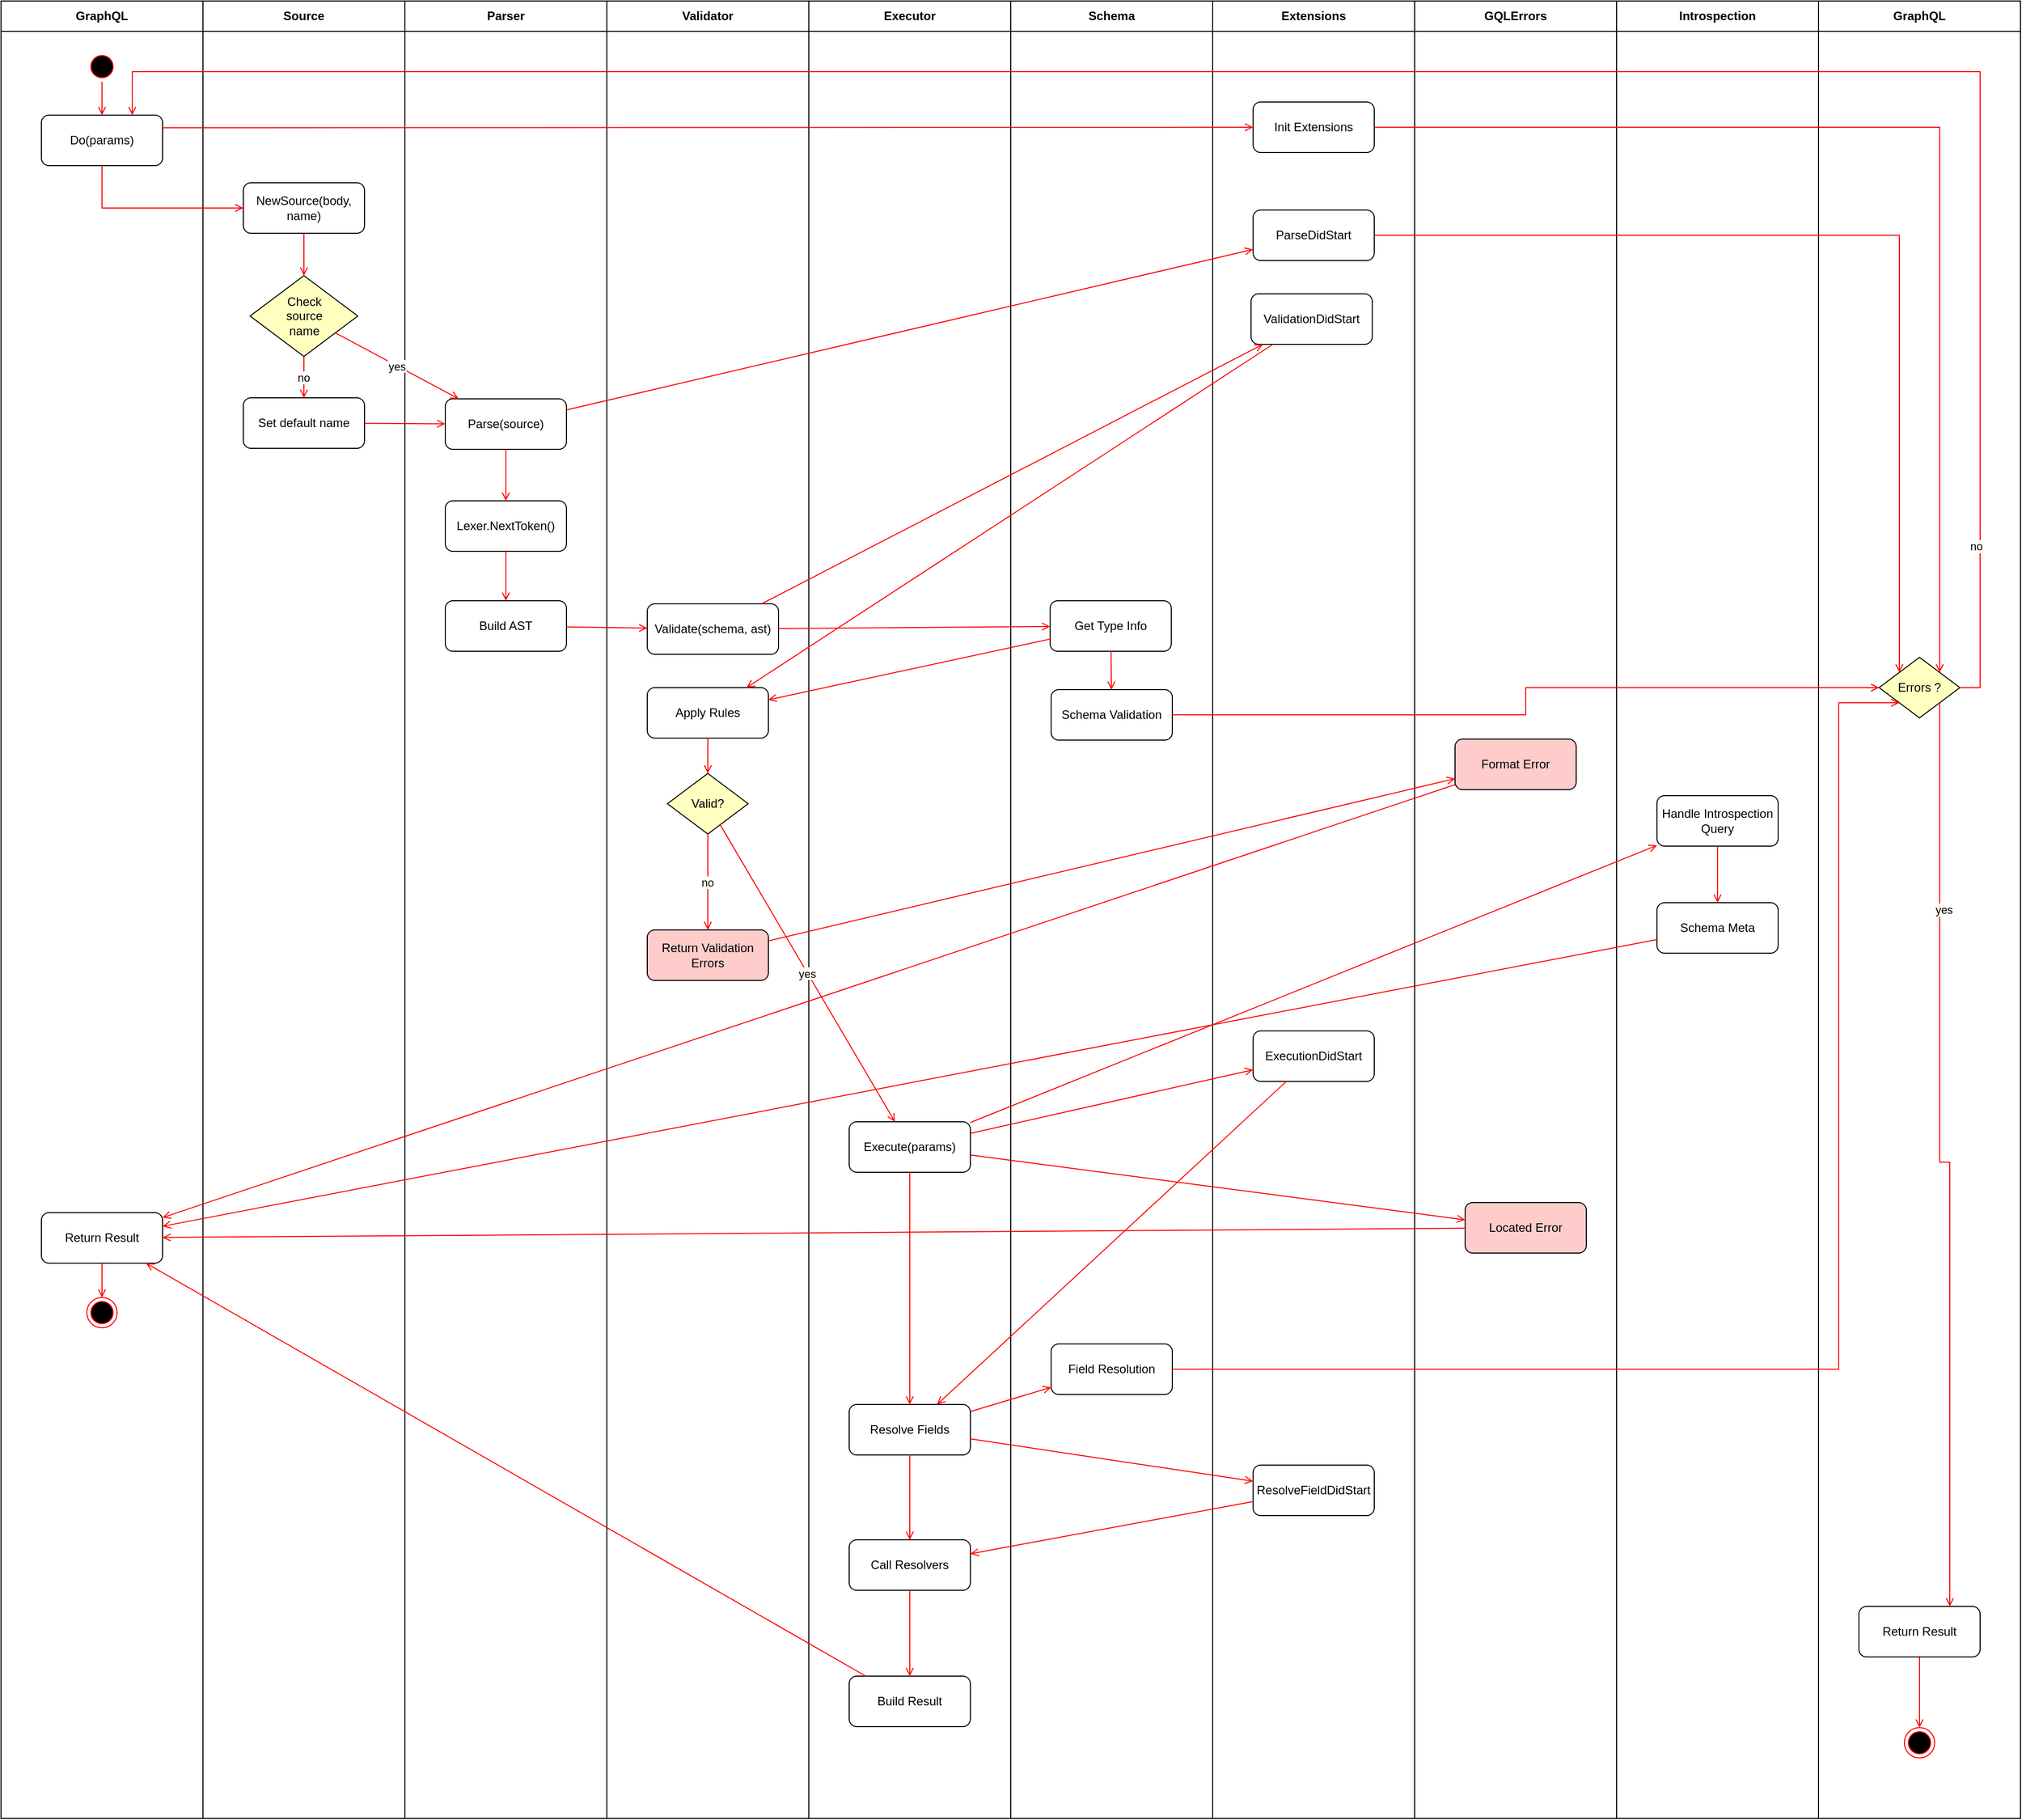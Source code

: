 <mxfile version="24.7.17">
  <diagram name="Page-1" id="e7e014a7-5840-1c2e-5031-d8a46d1fe8dd">
    <mxGraphModel dx="2515" dy="1280" grid="1" gridSize="10" guides="1" tooltips="1" connect="1" arrows="1" fold="1" page="1" pageScale="1" pageWidth="2000" pageHeight="1400" background="none" math="0" shadow="0">
      <root>
        <mxCell id="0" />
        <mxCell id="1" parent="0" />
        <mxCell id="graphql-lane" value="GraphQL" style="swimlane;whiteSpace=wrap;startSize=30;" parent="1" vertex="1">
          <mxGeometry x="50" y="50" width="200" height="1800" as="geometry" />
        </mxCell>
        <mxCell id="start-state" value="" style="ellipse;shape=startState;fillColor=#000000;strokeColor=#ff0000;" parent="graphql-lane" vertex="1">
          <mxGeometry x="85" y="50" width="30" height="30" as="geometry" />
        </mxCell>
        <mxCell id="do-action" value="Do(params)" style="rounded=1;whiteSpace=wrap;html=1;" parent="graphql-lane" vertex="1">
          <mxGeometry x="40" y="113" width="120" height="50" as="geometry" />
        </mxCell>
        <mxCell id="result-action" value="Return Result" style="rounded=1;whiteSpace=wrap;html=1;" parent="graphql-lane" vertex="1">
          <mxGeometry x="40" y="1200" width="120" height="50" as="geometry" />
        </mxCell>
        <mxCell id="end-state" value="" style="ellipse;shape=endState;fillColor=#000000;strokeColor=#ff0000;" parent="graphql-lane" vertex="1">
          <mxGeometry x="85" y="1284" width="30" height="30" as="geometry" />
        </mxCell>
        <mxCell id="source-lane" value="Source" style="swimlane;whiteSpace=wrap;startSize=30;" parent="1" vertex="1">
          <mxGeometry x="250" y="50" width="200" height="1800" as="geometry" />
        </mxCell>
        <mxCell id="new-source" value="NewSource(body, name)" style="rounded=1;whiteSpace=wrap;html=1;" parent="source-lane" vertex="1">
          <mxGeometry x="40" y="180" width="120" height="50" as="geometry" />
        </mxCell>
        <mxCell id="check-source-name" value="Check&lt;div&gt;source&lt;/div&gt;&lt;div&gt;name&lt;/div&gt;" style="rhombus;whiteSpace=wrap;html=1;fillColor=#ffffc0;" parent="source-lane" vertex="1">
          <mxGeometry x="46.66" y="272" width="106.67" height="80" as="geometry" />
        </mxCell>
        <mxCell id="set-default-name" value="Set default name" style="rounded=1;whiteSpace=wrap;html=1;" parent="source-lane" vertex="1">
          <mxGeometry x="40" y="393" width="120" height="50" as="geometry" />
        </mxCell>
        <mxCell id="parser-lane" value="Parser" style="swimlane;whiteSpace=wrap;startSize=30;" parent="1" vertex="1">
          <mxGeometry x="450" y="50" width="200" height="1800" as="geometry" />
        </mxCell>
        <mxCell id="parse-action" value="Parse(source)" style="rounded=1;whiteSpace=wrap;html=1;" parent="parser-lane" vertex="1">
          <mxGeometry x="40" y="394" width="120" height="50" as="geometry" />
        </mxCell>
        <mxCell id="lexer-action" value="Lexer.NextToken()" style="rounded=1;whiteSpace=wrap;html=1;" parent="parser-lane" vertex="1">
          <mxGeometry x="40" y="495" width="120" height="50" as="geometry" />
        </mxCell>
        <mxCell id="build-ast" value="Build AST" style="rounded=1;whiteSpace=wrap;html=1;" parent="parser-lane" vertex="1">
          <mxGeometry x="40" y="594" width="120" height="50" as="geometry" />
        </mxCell>
        <mxCell id="validator-lane" value="Validator" style="swimlane;whiteSpace=wrap;startSize=30;" parent="1" vertex="1">
          <mxGeometry x="650" y="50" width="200" height="1800" as="geometry" />
        </mxCell>
        <mxCell id="validate-action" value="Validate(schema, ast)" style="rounded=1;whiteSpace=wrap;html=1;" parent="validator-lane" vertex="1">
          <mxGeometry x="40" y="597" width="130" height="50" as="geometry" />
        </mxCell>
        <mxCell id="apply-rules" value="Apply Rules" style="rounded=1;whiteSpace=wrap;html=1;" parent="validator-lane" vertex="1">
          <mxGeometry x="40" y="680" width="120" height="50" as="geometry" />
        </mxCell>
        <mxCell id="validation-check" value="Valid?" style="rhombus;whiteSpace=wrap;html=1;fillColor=#ffffc0;" parent="validator-lane" vertex="1">
          <mxGeometry x="60" y="765" width="80" height="60" as="geometry" />
        </mxCell>
        <mxCell id="validation-error" value="Return Validation Errors" style="rounded=1;whiteSpace=wrap;html=1;fillColor=#ffcccc;" parent="validator-lane" vertex="1">
          <mxGeometry x="40" y="920" width="120" height="50" as="geometry" />
        </mxCell>
        <mxCell id="executor-lane" value="Executor" style="swimlane;whiteSpace=wrap;startSize=30;" parent="1" vertex="1">
          <mxGeometry x="850" y="50" width="200" height="1800" as="geometry" />
        </mxCell>
        <mxCell id="execute-action" value="Execute(params)" style="rounded=1;whiteSpace=wrap;html=1;" parent="executor-lane" vertex="1">
          <mxGeometry x="40" y="1110" width="120" height="50" as="geometry" />
        </mxCell>
        <mxCell id="resolve-fields" value="Resolve Fields" style="rounded=1;whiteSpace=wrap;html=1;" parent="executor-lane" vertex="1">
          <mxGeometry x="40" y="1390" width="120" height="50" as="geometry" />
        </mxCell>
        <mxCell id="call-resolvers" value="Call Resolvers" style="rounded=1;whiteSpace=wrap;html=1;" parent="executor-lane" vertex="1">
          <mxGeometry x="40" y="1524" width="120" height="50" as="geometry" />
        </mxCell>
        <mxCell id="build-result" value="Build Result" style="rounded=1;whiteSpace=wrap;html=1;" parent="executor-lane" vertex="1">
          <mxGeometry x="40" y="1659" width="120" height="50" as="geometry" />
        </mxCell>
        <mxCell id="schema-lane" value="Schema" style="swimlane;whiteSpace=wrap;startSize=30;" parent="1" vertex="1">
          <mxGeometry x="1050" y="50" width="200" height="1800" as="geometry" />
        </mxCell>
        <mxCell id="schema-lookup" value="Get Type Info" style="rounded=1;whiteSpace=wrap;html=1;" parent="schema-lane" vertex="1">
          <mxGeometry x="39" y="594" width="120" height="50" as="geometry" />
        </mxCell>
        <mxCell id="schema-validation" value="Schema Validation" style="rounded=1;whiteSpace=wrap;html=1;" parent="schema-lane" vertex="1">
          <mxGeometry x="40" y="682" width="120" height="50" as="geometry" />
        </mxCell>
        <mxCell id="field-resolution" value="Field Resolution" style="rounded=1;whiteSpace=wrap;html=1;" parent="schema-lane" vertex="1">
          <mxGeometry x="40" y="1330" width="120" height="50" as="geometry" />
        </mxCell>
        <mxCell id="extensions-lane" value="Extensions" style="swimlane;whiteSpace=wrap;startSize=30;" parent="1" vertex="1">
          <mxGeometry x="1250" y="50" width="200" height="1800" as="geometry" />
        </mxCell>
        <mxCell id="init-extensions" value="Init Extensions" style="rounded=1;whiteSpace=wrap;html=1;" parent="extensions-lane" vertex="1">
          <mxGeometry x="40" y="100" width="120" height="50" as="geometry" />
        </mxCell>
        <mxCell id="parse-hook" value="ParseDidStart" style="rounded=1;whiteSpace=wrap;html=1;" parent="extensions-lane" vertex="1">
          <mxGeometry x="40" y="207" width="120" height="50" as="geometry" />
        </mxCell>
        <mxCell id="validation-hook" value="ValidationDidStart" style="rounded=1;whiteSpace=wrap;html=1;" parent="extensions-lane" vertex="1">
          <mxGeometry x="38" y="290" width="120" height="50" as="geometry" />
        </mxCell>
        <mxCell id="execution-hook" value="ExecutionDidStart" style="rounded=1;whiteSpace=wrap;html=1;" parent="extensions-lane" vertex="1">
          <mxGeometry x="40" y="1020" width="120" height="50" as="geometry" />
        </mxCell>
        <mxCell id="resolve-hook" value="ResolveFieldDidStart" style="rounded=1;whiteSpace=wrap;html=1;" parent="extensions-lane" vertex="1">
          <mxGeometry x="40" y="1450" width="120" height="50" as="geometry" />
        </mxCell>
        <mxCell id="error-lane" value="GQLErrors" style="swimlane;whiteSpace=wrap;startSize=30;" parent="1" vertex="1">
          <mxGeometry x="1450" y="50" width="200" height="1800" as="geometry" />
        </mxCell>
        <mxCell id="format-error" value="Format Error" style="rounded=1;whiteSpace=wrap;html=1;fillColor=#ffcccc;" parent="error-lane" vertex="1">
          <mxGeometry x="40" y="731" width="120" height="50" as="geometry" />
        </mxCell>
        <mxCell id="located-error" value="Located Error" style="rounded=1;whiteSpace=wrap;html=1;fillColor=#ffcccc;" parent="error-lane" vertex="1">
          <mxGeometry x="50" y="1190" width="120" height="50" as="geometry" />
        </mxCell>
        <mxCell id="introspection-lane" value="Introspection" style="swimlane;whiteSpace=wrap;startSize=30;" parent="1" vertex="1">
          <mxGeometry x="1650" y="50" width="200" height="1800" as="geometry" />
        </mxCell>
        <mxCell id="introspection-query" value="Handle Introspection Query" style="rounded=1;whiteSpace=wrap;html=1;" parent="introspection-lane" vertex="1">
          <mxGeometry x="40" y="787" width="120" height="50" as="geometry" />
        </mxCell>
        <mxCell id="schema-meta" value="Schema Meta" style="rounded=1;whiteSpace=wrap;html=1;" parent="introspection-lane" vertex="1">
          <mxGeometry x="40" y="893" width="120" height="50" as="geometry" />
        </mxCell>
        <mxCell id="start-to-do" value="" style="endArrow=open;strokeColor=#FF0000;endFill=1;rounded=0;" parent="1" source="start-state" target="do-action" edge="1">
          <mxGeometry relative="1" as="geometry" />
        </mxCell>
        <mxCell id="do-to-source" value="" style="endArrow=open;strokeColor=#FF0000;endFill=1;rounded=0;exitX=0.5;exitY=1;exitDx=0;exitDy=0;" parent="1" source="do-action" target="new-source" edge="1">
          <mxGeometry relative="1" as="geometry">
            <Array as="points">
              <mxPoint x="150" y="255" />
            </Array>
          </mxGeometry>
        </mxCell>
        <mxCell id="do-to-extensions" value="" style="endArrow=open;strokeColor=#FF0000;endFill=1;rounded=0;exitX=1;exitY=0.25;exitDx=0;exitDy=0;" parent="1" source="do-action" target="init-extensions" edge="1">
          <mxGeometry relative="1" as="geometry" />
        </mxCell>
        <mxCell id="source-to-check" value="" style="endArrow=open;strokeColor=#FF0000;endFill=1;rounded=0;" parent="1" source="new-source" target="check-source-name" edge="1">
          <mxGeometry relative="1" as="geometry" />
        </mxCell>
        <mxCell id="check-to-default" value="no" style="endArrow=open;strokeColor=#FF0000;endFill=1;rounded=0;" parent="1" source="check-source-name" target="set-default-name" edge="1">
          <mxGeometry relative="1" as="geometry" />
        </mxCell>
        <mxCell id="source-to-parse" value="" style="endArrow=open;strokeColor=#FF0000;endFill=1;rounded=0;" parent="1" source="set-default-name" target="parse-action" edge="1">
          <mxGeometry relative="1" as="geometry" />
        </mxCell>
        <mxCell id="check-to-parse" value="yes" style="endArrow=open;strokeColor=#FF0000;endFill=1;rounded=0;" parent="1" source="check-source-name" target="parse-action" edge="1">
          <mxGeometry relative="1" as="geometry" />
        </mxCell>
        <mxCell id="parse-to-lexer" value="" style="endArrow=open;strokeColor=#FF0000;endFill=1;rounded=0;" parent="1" source="parse-action" target="lexer-action" edge="1">
          <mxGeometry relative="1" as="geometry" />
        </mxCell>
        <mxCell id="parse-to-hook" value="" style="endArrow=open;strokeColor=#FF0000;endFill=1;rounded=0;" parent="1" source="parse-action" target="parse-hook" edge="1">
          <mxGeometry relative="1" as="geometry" />
        </mxCell>
        <mxCell id="lexer-to-ast" value="" style="endArrow=open;strokeColor=#FF0000;endFill=1;rounded=0;" parent="1" source="lexer-action" target="build-ast" edge="1">
          <mxGeometry relative="1" as="geometry" />
        </mxCell>
        <mxCell id="ast-to-validate" value="" style="endArrow=open;strokeColor=#FF0000;endFill=1;rounded=0;" parent="1" source="build-ast" target="validate-action" edge="1">
          <mxGeometry relative="1" as="geometry" />
        </mxCell>
        <mxCell id="validate-to-schema" value="" style="endArrow=open;strokeColor=#FF0000;endFill=1;rounded=0;" parent="1" source="validate-action" target="schema-lookup" edge="1">
          <mxGeometry relative="1" as="geometry" />
        </mxCell>
        <mxCell id="validate-to-hook" value="" style="endArrow=open;strokeColor=#FF0000;endFill=1;rounded=0;" parent="1" source="validate-action" target="validation-hook" edge="1">
          <mxGeometry relative="1" as="geometry" />
        </mxCell>
        <mxCell id="schema-to-rules" value="" style="endArrow=open;strokeColor=#FF0000;endFill=1;rounded=0;" parent="1" source="schema-lookup" target="apply-rules" edge="1">
          <mxGeometry relative="1" as="geometry" />
        </mxCell>
        <mxCell id="schema-to-validation" value="" style="endArrow=open;strokeColor=#FF0000;endFill=1;rounded=0;" parent="1" source="schema-lookup" target="schema-validation" edge="1">
          <mxGeometry relative="1" as="geometry" />
        </mxCell>
        <mxCell id="rules-to-check" value="" style="endArrow=open;strokeColor=#FF0000;endFill=1;rounded=0;" parent="1" source="apply-rules" target="validation-check" edge="1">
          <mxGeometry relative="1" as="geometry" />
        </mxCell>
        <mxCell id="check-to-error" value="no" style="endArrow=open;strokeColor=#FF0000;endFill=1;rounded=0;" parent="1" source="validation-check" target="validation-error" edge="1">
          <mxGeometry relative="1" as="geometry" />
        </mxCell>
        <mxCell id="error-to-format" value="" style="endArrow=open;strokeColor=#FF0000;endFill=1;rounded=0;" parent="1" source="validation-error" target="format-error" edge="1">
          <mxGeometry relative="1" as="geometry" />
        </mxCell>
        <mxCell id="check-to-execute" value="yes" style="endArrow=open;strokeColor=#FF0000;endFill=1;rounded=0;" parent="1" source="validation-check" target="execute-action" edge="1">
          <mxGeometry relative="1" as="geometry" />
        </mxCell>
        <mxCell id="execute-to-hook" value="" style="endArrow=open;strokeColor=#FF0000;endFill=1;rounded=0;" parent="1" source="execute-action" target="execution-hook" edge="1">
          <mxGeometry relative="1" as="geometry" />
        </mxCell>
        <mxCell id="execute-to-error" value="" style="endArrow=open;strokeColor=#FF0000;endFill=1;rounded=0;" parent="1" source="execute-action" target="located-error" edge="1">
          <mxGeometry relative="1" as="geometry" />
        </mxCell>
        <mxCell id="execute-to-introspection" value="" style="endArrow=open;strokeColor=#FF0000;endFill=1;rounded=0;" parent="1" source="execute-action" target="introspection-query" edge="1">
          <mxGeometry relative="1" as="geometry" />
        </mxCell>
        <mxCell id="execute-to-resolve" value="" style="endArrow=open;strokeColor=#FF0000;endFill=1;rounded=0;" parent="1" source="execute-action" target="resolve-fields" edge="1">
          <mxGeometry relative="1" as="geometry" />
        </mxCell>
        <mxCell id="resolve-to-schema" value="" style="endArrow=open;strokeColor=#FF0000;endFill=1;rounded=0;" parent="1" source="resolve-fields" target="field-resolution" edge="1">
          <mxGeometry relative="1" as="geometry" />
        </mxCell>
        <mxCell id="resolve-to-hook" value="" style="endArrow=open;strokeColor=#FF0000;endFill=1;rounded=0;" parent="1" source="resolve-fields" target="resolve-hook" edge="1">
          <mxGeometry relative="1" as="geometry" />
        </mxCell>
        <mxCell id="resolve-to-call" value="" style="endArrow=open;strokeColor=#FF0000;endFill=1;rounded=0;" parent="1" source="resolve-fields" target="call-resolvers" edge="1">
          <mxGeometry relative="1" as="geometry" />
        </mxCell>
        <mxCell id="introspection-to-meta" value="" style="endArrow=open;strokeColor=#FF0000;endFill=1;rounded=0;" parent="1" source="introspection-query" target="schema-meta" edge="1">
          <mxGeometry relative="1" as="geometry" />
        </mxCell>
        <mxCell id="call-to-build" value="" style="endArrow=open;strokeColor=#FF0000;endFill=1;rounded=0;" parent="1" source="call-resolvers" target="build-result" edge="1">
          <mxGeometry relative="1" as="geometry" />
        </mxCell>
        <mxCell id="build-to-result" value="" style="endArrow=open;strokeColor=#FF0000;endFill=1;rounded=0;" parent="1" source="build-result" target="result-action" edge="1">
          <mxGeometry relative="1" as="geometry" />
        </mxCell>
        <mxCell id="result-to-end" value="" style="endArrow=open;strokeColor=#FF0000;endFill=1;rounded=0;" parent="1" source="result-action" target="end-state" edge="1">
          <mxGeometry relative="1" as="geometry" />
        </mxCell>
        <mxCell id="format-error-to-result" value="" style="endArrow=open;strokeColor=#FF0000;endFill=1;rounded=0;" edge="1" parent="1" source="format-error" target="result-action">
          <mxGeometry relative="1" as="geometry" />
        </mxCell>
        <mxCell id="located-error-to-result" value="" style="endArrow=open;strokeColor=#FF0000;endFill=1;rounded=0;" edge="1" parent="1" source="located-error" target="result-action">
          <mxGeometry relative="1" as="geometry" />
        </mxCell>
        <mxCell id="schema-meta-to-result" value="" style="endArrow=open;strokeColor=#FF0000;endFill=1;rounded=0;" edge="1" parent="1" source="schema-meta" target="result-action">
          <mxGeometry relative="1" as="geometry" />
        </mxCell>
        <mxCell id="validation-hook-to-apply" value="" style="endArrow=open;strokeColor=#FF0000;endFill=1;rounded=0;" edge="1" parent="1" source="validation-hook" target="apply-rules">
          <mxGeometry relative="1" as="geometry" />
        </mxCell>
        <mxCell id="execution-hook-to-resolve" value="" style="endArrow=open;strokeColor=#FF0000;endFill=1;rounded=0;" edge="1" parent="1" source="execution-hook" target="resolve-fields">
          <mxGeometry relative="1" as="geometry" />
        </mxCell>
        <mxCell id="resolve-hook-to-call" value="" style="endArrow=open;strokeColor=#FF0000;endFill=1;rounded=0;" edge="1" parent="1" source="resolve-hook" target="call-resolvers">
          <mxGeometry relative="1" as="geometry" />
        </mxCell>
        <mxCell id="Yh6gK2Kf1xA2v-_3BbH3-18" value="GraphQL" style="swimlane;whiteSpace=wrap;startSize=30;" vertex="1" parent="1">
          <mxGeometry x="1850" y="50" width="200" height="1800" as="geometry" />
        </mxCell>
        <mxCell id="Yh6gK2Kf1xA2v-_3BbH3-23" value="" style="edgeStyle=orthogonalEdgeStyle;rounded=0;orthogonalLoop=1;jettySize=auto;html=1;strokeColor=#FF0000;endArrow=open;endFill=0;" edge="1" parent="Yh6gK2Kf1xA2v-_3BbH3-18" source="Yh6gK2Kf1xA2v-_3BbH3-21" target="Yh6gK2Kf1xA2v-_3BbH3-22">
          <mxGeometry relative="1" as="geometry" />
        </mxCell>
        <mxCell id="Yh6gK2Kf1xA2v-_3BbH3-21" value="Return Result" style="rounded=1;whiteSpace=wrap;html=1;" vertex="1" parent="Yh6gK2Kf1xA2v-_3BbH3-18">
          <mxGeometry x="40" y="1590" width="120" height="50" as="geometry" />
        </mxCell>
        <mxCell id="Yh6gK2Kf1xA2v-_3BbH3-22" value="" style="ellipse;shape=endState;fillColor=#000000;strokeColor=#ff0000;" vertex="1" parent="Yh6gK2Kf1xA2v-_3BbH3-18">
          <mxGeometry x="85" y="1710" width="30" height="30" as="geometry" />
        </mxCell>
        <mxCell id="Yh6gK2Kf1xA2v-_3BbH3-30" value="Errors ?" style="rhombus;whiteSpace=wrap;html=1;fillColor=#ffffc0;" vertex="1" parent="Yh6gK2Kf1xA2v-_3BbH3-18">
          <mxGeometry x="60" y="650" width="80" height="60" as="geometry" />
        </mxCell>
        <mxCell id="Yh6gK2Kf1xA2v-_3BbH3-27" value="" style="edgeStyle=orthogonalEdgeStyle;rounded=0;orthogonalLoop=1;jettySize=auto;html=1;strokeColor=#FF0000;endArrow=open;endFill=0;entryX=0.75;entryY=0;entryDx=0;entryDy=0;exitX=1;exitY=1;exitDx=0;exitDy=0;" edge="1" parent="Yh6gK2Kf1xA2v-_3BbH3-18" source="Yh6gK2Kf1xA2v-_3BbH3-30" target="Yh6gK2Kf1xA2v-_3BbH3-21">
          <mxGeometry relative="1" as="geometry">
            <mxPoint x="70" y="920" as="targetPoint" />
          </mxGeometry>
        </mxCell>
        <mxCell id="Yh6gK2Kf1xA2v-_3BbH3-33" value="yes" style="edgeLabel;html=1;align=center;verticalAlign=middle;resizable=0;points=[];" vertex="1" connectable="0" parent="Yh6gK2Kf1xA2v-_3BbH3-27">
          <mxGeometry x="-0.547" y="4" relative="1" as="geometry">
            <mxPoint as="offset" />
          </mxGeometry>
        </mxCell>
        <mxCell id="Yh6gK2Kf1xA2v-_3BbH3-31" value="" style="edgeStyle=orthogonalEdgeStyle;rounded=0;orthogonalLoop=1;jettySize=auto;html=1;strokeColor=#FF0000;entryX=1;entryY=0;entryDx=0;entryDy=0;endArrow=open;endFill=0;exitX=1;exitY=0.5;exitDx=0;exitDy=0;" edge="1" parent="1" source="init-extensions" target="Yh6gK2Kf1xA2v-_3BbH3-30">
          <mxGeometry relative="1" as="geometry">
            <mxPoint x="2000" y="644" as="sourcePoint" />
            <mxPoint x="1990" y="1064" as="targetPoint" />
          </mxGeometry>
        </mxCell>
        <mxCell id="Yh6gK2Kf1xA2v-_3BbH3-32" value="" style="edgeStyle=orthogonalEdgeStyle;rounded=0;orthogonalLoop=1;jettySize=auto;html=1;strokeColor=#FF0000;entryX=0;entryY=0;entryDx=0;entryDy=0;endArrow=open;endFill=0;exitX=1;exitY=0.5;exitDx=0;exitDy=0;" edge="1" parent="1" source="parse-hook" target="Yh6gK2Kf1xA2v-_3BbH3-30">
          <mxGeometry relative="1" as="geometry">
            <mxPoint x="1420" y="292" as="sourcePoint" />
            <mxPoint x="1980" y="725" as="targetPoint" />
          </mxGeometry>
        </mxCell>
        <mxCell id="Yh6gK2Kf1xA2v-_3BbH3-29" value="" style="edgeStyle=orthogonalEdgeStyle;rounded=0;orthogonalLoop=1;jettySize=auto;html=1;strokeColor=#FF0000;endArrow=open;endFill=0;entryX=0;entryY=0.5;entryDx=0;entryDy=0;exitX=1;exitY=0.5;exitDx=0;exitDy=0;" edge="1" parent="1" source="schema-validation" target="Yh6gK2Kf1xA2v-_3BbH3-30">
          <mxGeometry relative="1" as="geometry">
            <mxPoint x="1400" y="750" as="sourcePoint" />
            <mxPoint x="1880" y="1170" as="targetPoint" />
          </mxGeometry>
        </mxCell>
        <mxCell id="Yh6gK2Kf1xA2v-_3BbH3-34" value="" style="edgeStyle=orthogonalEdgeStyle;rounded=0;orthogonalLoop=1;jettySize=auto;html=1;strokeColor=#FF0000;endArrow=open;endFill=0;exitX=1;exitY=0.5;exitDx=0;exitDy=0;entryX=0.75;entryY=0;entryDx=0;entryDy=0;" edge="1" parent="1" source="Yh6gK2Kf1xA2v-_3BbH3-30" target="do-action">
          <mxGeometry relative="1" as="geometry">
            <mxPoint x="1960" y="770" as="sourcePoint" />
            <mxPoint x="1190" y="150" as="targetPoint" />
            <Array as="points">
              <mxPoint x="2010" y="730" />
              <mxPoint x="2010" y="120" />
              <mxPoint x="180" y="120" />
            </Array>
          </mxGeometry>
        </mxCell>
        <mxCell id="Yh6gK2Kf1xA2v-_3BbH3-35" value="no" style="edgeLabel;html=1;align=center;verticalAlign=middle;resizable=0;points=[];" vertex="1" connectable="0" parent="Yh6gK2Kf1xA2v-_3BbH3-34">
          <mxGeometry x="-0.547" y="4" relative="1" as="geometry">
            <mxPoint y="407" as="offset" />
          </mxGeometry>
        </mxCell>
        <mxCell id="Yh6gK2Kf1xA2v-_3BbH3-25" value="" style="edgeStyle=orthogonalEdgeStyle;rounded=0;orthogonalLoop=1;jettySize=auto;html=1;strokeColor=#FF0000;endArrow=open;endFill=0;exitX=1;exitY=0.5;exitDx=0;exitDy=0;entryX=0;entryY=1;entryDx=0;entryDy=0;" edge="1" parent="1" source="field-resolution" target="Yh6gK2Kf1xA2v-_3BbH3-30">
          <mxGeometry relative="1" as="geometry">
            <mxPoint x="1160" y="1410" as="sourcePoint" />
            <mxPoint x="1880" y="750" as="targetPoint" />
            <Array as="points">
              <mxPoint x="1870" y="1405" />
              <mxPoint x="1870" y="745" />
            </Array>
          </mxGeometry>
        </mxCell>
      </root>
    </mxGraphModel>
  </diagram>
</mxfile>
